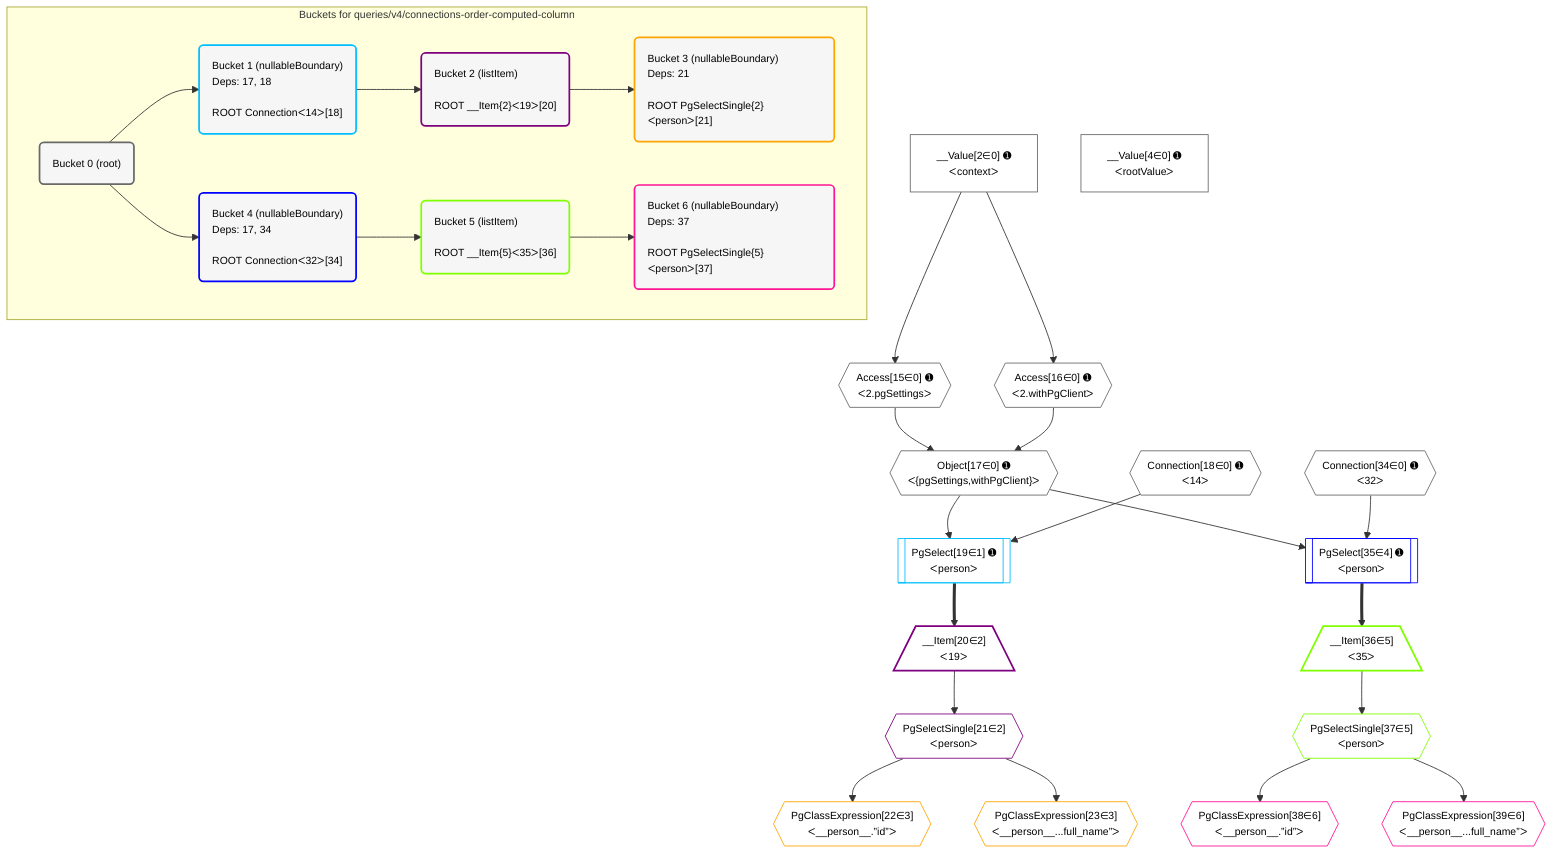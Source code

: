 %%{init: {'themeVariables': { 'fontSize': '12px'}}}%%
graph TD
    classDef path fill:#eee,stroke:#000,color:#000
    classDef plan fill:#fff,stroke-width:1px,color:#000
    classDef itemplan fill:#fff,stroke-width:2px,color:#000
    classDef unbatchedplan fill:#dff,stroke-width:1px,color:#000
    classDef sideeffectplan fill:#fcc,stroke-width:2px,color:#000
    classDef bucket fill:#f6f6f6,color:#000,stroke-width:2px,text-align:left


    %% plan dependencies
    Object17{{"Object[17∈0] ➊<br />ᐸ{pgSettings,withPgClient}ᐳ"}}:::plan
    Access15{{"Access[15∈0] ➊<br />ᐸ2.pgSettingsᐳ"}}:::plan
    Access16{{"Access[16∈0] ➊<br />ᐸ2.withPgClientᐳ"}}:::plan
    Access15 & Access16 --> Object17
    __Value2["__Value[2∈0] ➊<br />ᐸcontextᐳ"]:::plan
    __Value2 --> Access15
    __Value2 --> Access16
    __Value4["__Value[4∈0] ➊<br />ᐸrootValueᐳ"]:::plan
    Connection18{{"Connection[18∈0] ➊<br />ᐸ14ᐳ"}}:::plan
    Connection34{{"Connection[34∈0] ➊<br />ᐸ32ᐳ"}}:::plan
    PgSelect19[["PgSelect[19∈1] ➊<br />ᐸpersonᐳ"]]:::plan
    Object17 & Connection18 --> PgSelect19
    __Item20[/"__Item[20∈2]<br />ᐸ19ᐳ"\]:::itemplan
    PgSelect19 ==> __Item20
    PgSelectSingle21{{"PgSelectSingle[21∈2]<br />ᐸpersonᐳ"}}:::plan
    __Item20 --> PgSelectSingle21
    PgClassExpression22{{"PgClassExpression[22∈3]<br />ᐸ__person__.”id”ᐳ"}}:::plan
    PgSelectSingle21 --> PgClassExpression22
    PgClassExpression23{{"PgClassExpression[23∈3]<br />ᐸ__person__...full_name”ᐳ"}}:::plan
    PgSelectSingle21 --> PgClassExpression23
    PgSelect35[["PgSelect[35∈4] ➊<br />ᐸpersonᐳ"]]:::plan
    Object17 & Connection34 --> PgSelect35
    __Item36[/"__Item[36∈5]<br />ᐸ35ᐳ"\]:::itemplan
    PgSelect35 ==> __Item36
    PgSelectSingle37{{"PgSelectSingle[37∈5]<br />ᐸpersonᐳ"}}:::plan
    __Item36 --> PgSelectSingle37
    PgClassExpression38{{"PgClassExpression[38∈6]<br />ᐸ__person__.”id”ᐳ"}}:::plan
    PgSelectSingle37 --> PgClassExpression38
    PgClassExpression39{{"PgClassExpression[39∈6]<br />ᐸ__person__...full_name”ᐳ"}}:::plan
    PgSelectSingle37 --> PgClassExpression39

    %% define steps

    subgraph "Buckets for queries/v4/connections-order-computed-column"
    Bucket0("Bucket 0 (root)"):::bucket
    classDef bucket0 stroke:#696969
    class Bucket0,__Value2,__Value4,Access15,Access16,Object17,Connection18,Connection34 bucket0
    Bucket1("Bucket 1 (nullableBoundary)<br />Deps: 17, 18<br /><br />ROOT Connectionᐸ14ᐳ[18]"):::bucket
    classDef bucket1 stroke:#00bfff
    class Bucket1,PgSelect19 bucket1
    Bucket2("Bucket 2 (listItem)<br /><br />ROOT __Item{2}ᐸ19ᐳ[20]"):::bucket
    classDef bucket2 stroke:#7f007f
    class Bucket2,__Item20,PgSelectSingle21 bucket2
    Bucket3("Bucket 3 (nullableBoundary)<br />Deps: 21<br /><br />ROOT PgSelectSingle{2}ᐸpersonᐳ[21]"):::bucket
    classDef bucket3 stroke:#ffa500
    class Bucket3,PgClassExpression22,PgClassExpression23 bucket3
    Bucket4("Bucket 4 (nullableBoundary)<br />Deps: 17, 34<br /><br />ROOT Connectionᐸ32ᐳ[34]"):::bucket
    classDef bucket4 stroke:#0000ff
    class Bucket4,PgSelect35 bucket4
    Bucket5("Bucket 5 (listItem)<br /><br />ROOT __Item{5}ᐸ35ᐳ[36]"):::bucket
    classDef bucket5 stroke:#7fff00
    class Bucket5,__Item36,PgSelectSingle37 bucket5
    Bucket6("Bucket 6 (nullableBoundary)<br />Deps: 37<br /><br />ROOT PgSelectSingle{5}ᐸpersonᐳ[37]"):::bucket
    classDef bucket6 stroke:#ff1493
    class Bucket6,PgClassExpression38,PgClassExpression39 bucket6
    Bucket0 --> Bucket1 & Bucket4
    Bucket1 --> Bucket2
    Bucket2 --> Bucket3
    Bucket4 --> Bucket5
    Bucket5 --> Bucket6
    end